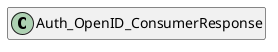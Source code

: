 @startuml
set namespaceSeparator \\
hide members
hide << alias >> circle

class Auth_OpenID_ConsumerResponse
@enduml
